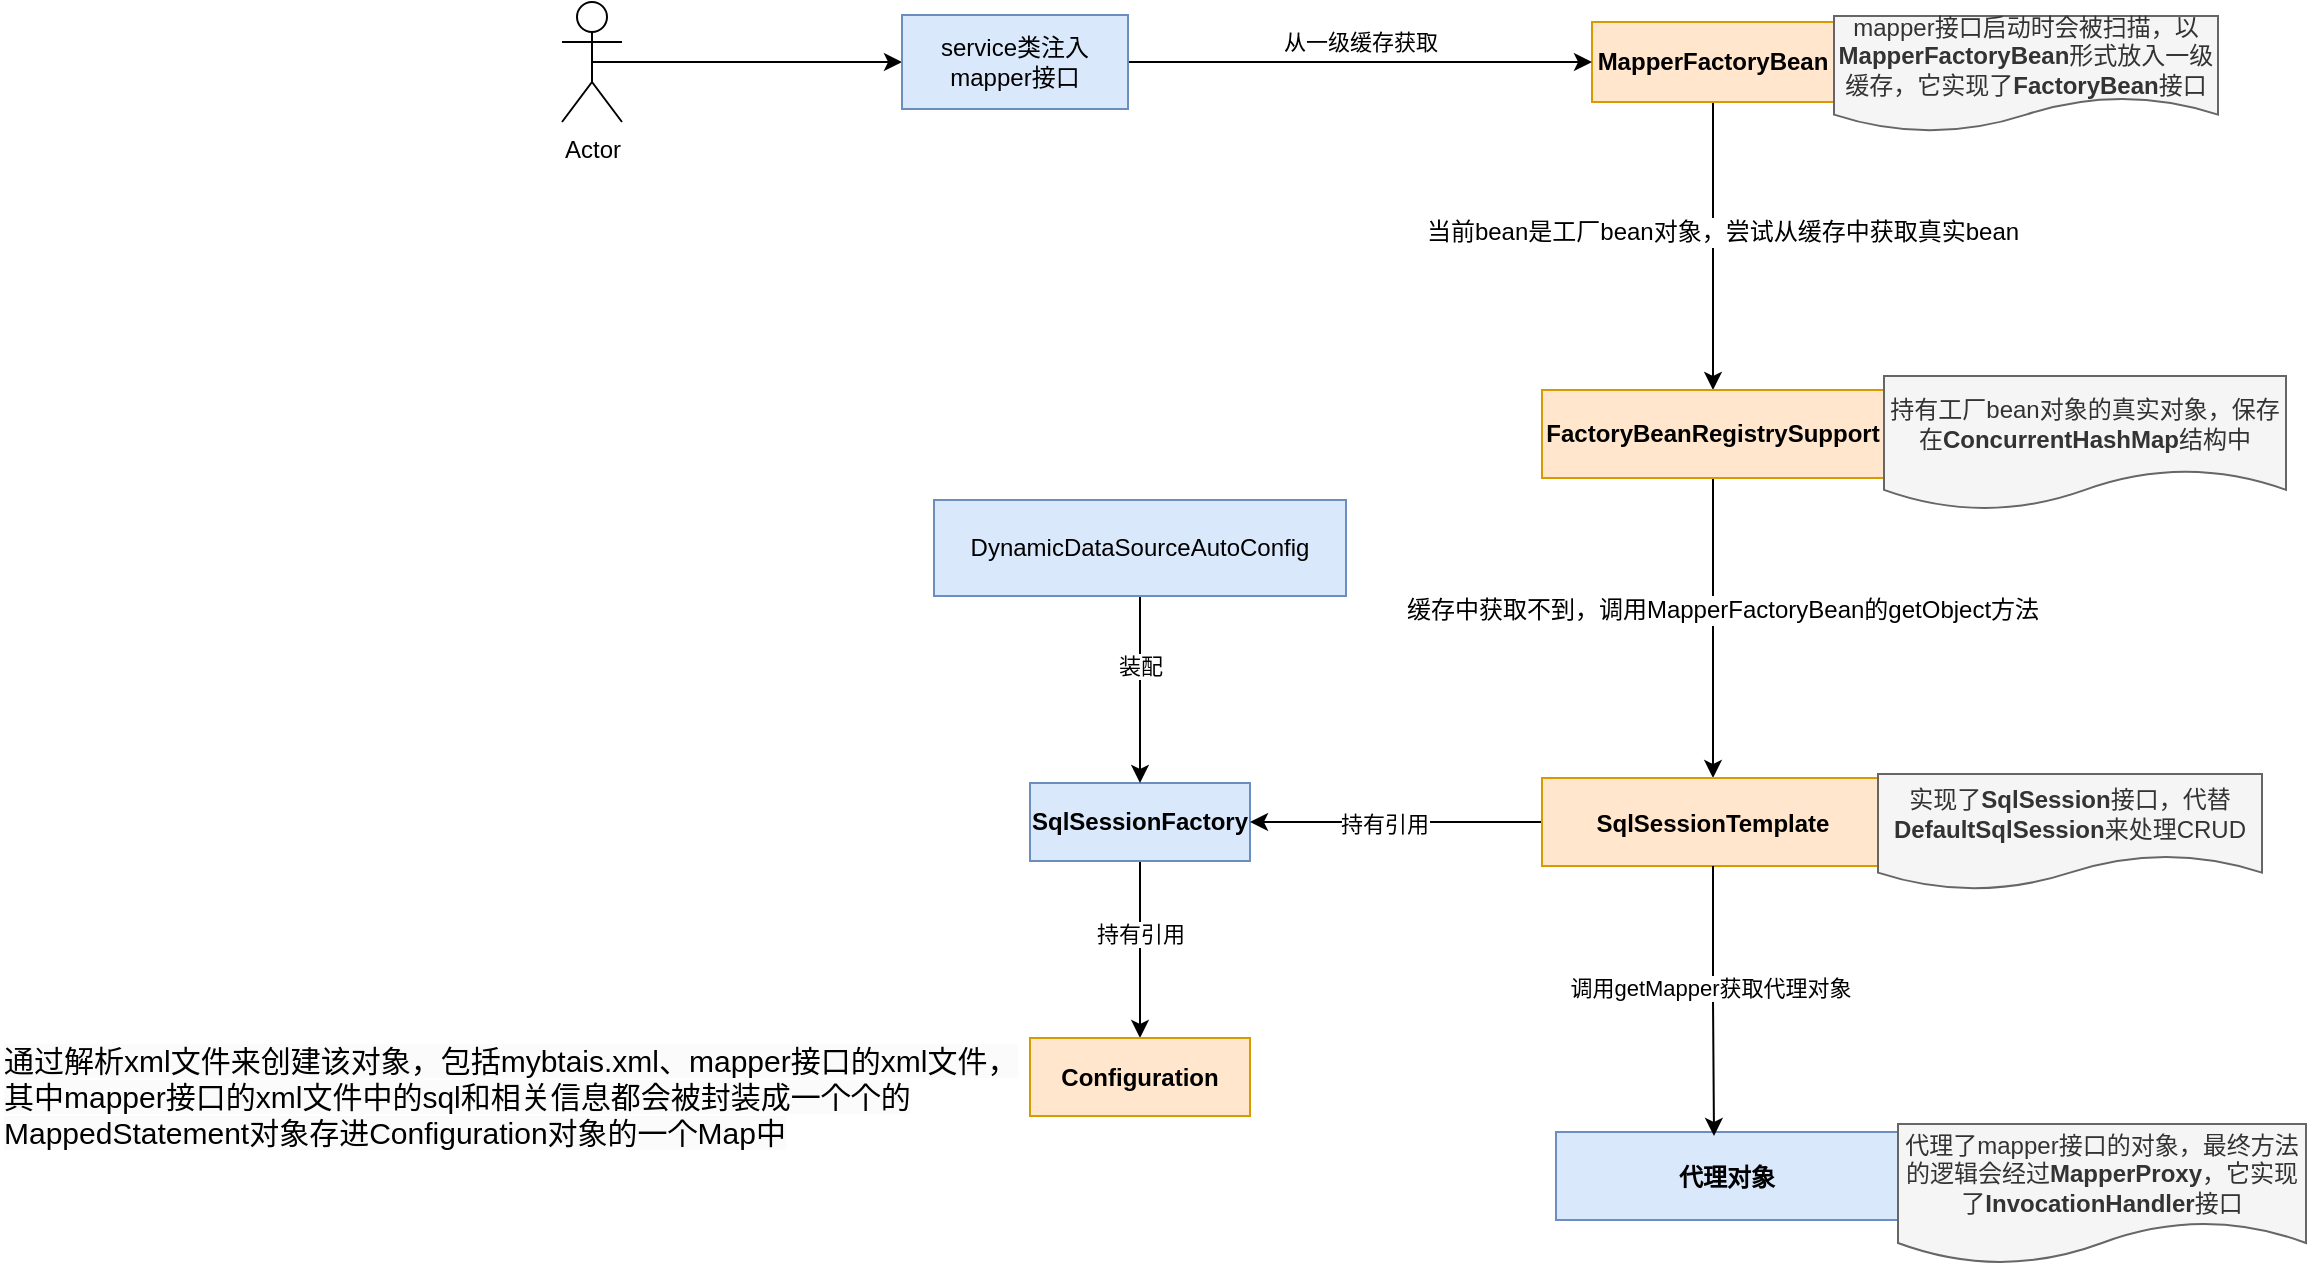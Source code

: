 <mxfile version="22.1.16" type="device" pages="2">
  <diagram name="mapper接口注入流程" id="N_XEHunmxFOdw_qLV6t6">
    <mxGraphModel dx="1834" dy="844" grid="0" gridSize="10" guides="1" tooltips="1" connect="1" arrows="1" fold="1" page="0" pageScale="1" pageWidth="827" pageHeight="1169" math="0" shadow="0">
      <root>
        <mxCell id="0" />
        <mxCell id="1" parent="0" />
        <mxCell id="YFqb7maSohgPG5odK4tr-4" style="edgeStyle=orthogonalEdgeStyle;rounded=0;orthogonalLoop=1;jettySize=auto;html=1;exitX=0.5;exitY=1;exitDx=0;exitDy=0;entryX=0.5;entryY=0;entryDx=0;entryDy=0;" edge="1" parent="1" source="YFqb7maSohgPG5odK4tr-1" target="YFqb7maSohgPG5odK4tr-3">
          <mxGeometry relative="1" as="geometry" />
        </mxCell>
        <mxCell id="YFqb7maSohgPG5odK4tr-5" value="持有引用" style="edgeLabel;html=1;align=center;verticalAlign=middle;resizable=0;points=[];" vertex="1" connectable="0" parent="YFqb7maSohgPG5odK4tr-4">
          <mxGeometry x="-0.116" y="-5" relative="1" as="geometry">
            <mxPoint x="5" y="-3" as="offset" />
          </mxGeometry>
        </mxCell>
        <mxCell id="YFqb7maSohgPG5odK4tr-1" value="SqlSessionFactory" style="html=1;whiteSpace=wrap;fillColor=#dae8fc;strokeColor=#6c8ebf;fontStyle=1" vertex="1" parent="1">
          <mxGeometry x="235" y="670.5" width="110" height="39" as="geometry" />
        </mxCell>
        <mxCell id="YFqb7maSohgPG5odK4tr-51" style="edgeStyle=orthogonalEdgeStyle;rounded=0;orthogonalLoop=1;jettySize=auto;html=1;exitX=0.5;exitY=1;exitDx=0;exitDy=0;" edge="1" parent="1" source="YFqb7maSohgPG5odK4tr-2" target="YFqb7maSohgPG5odK4tr-1">
          <mxGeometry relative="1" as="geometry" />
        </mxCell>
        <mxCell id="YFqb7maSohgPG5odK4tr-52" value="装配" style="edgeLabel;html=1;align=center;verticalAlign=middle;resizable=0;points=[];" vertex="1" connectable="0" parent="YFqb7maSohgPG5odK4tr-51">
          <mxGeometry x="-0.251" relative="1" as="geometry">
            <mxPoint as="offset" />
          </mxGeometry>
        </mxCell>
        <mxCell id="YFqb7maSohgPG5odK4tr-2" value="DynamicDataSourceAutoConfig" style="html=1;whiteSpace=wrap;fillColor=#dae8fc;strokeColor=#6c8ebf;" vertex="1" parent="1">
          <mxGeometry x="187" y="529" width="206" height="48" as="geometry" />
        </mxCell>
        <mxCell id="YFqb7maSohgPG5odK4tr-3" value="&lt;b&gt;Configuration&lt;/b&gt;" style="html=1;whiteSpace=wrap;fillColor=#ffe6cc;strokeColor=#d79b00;" vertex="1" parent="1">
          <mxGeometry x="235" y="798" width="110" height="39" as="geometry" />
        </mxCell>
        <mxCell id="YFqb7maSohgPG5odK4tr-8" value="&lt;span style=&quot;color: rgb(0, 0, 0); font-family: Helvetica; font-size: 15px; font-style: normal; font-variant-ligatures: normal; font-variant-caps: normal; font-weight: 400; letter-spacing: normal; orphans: 2; text-align: left; text-indent: 0px; text-transform: none; widows: 2; word-spacing: 0px; -webkit-text-stroke-width: 0px; background-color: rgb(251, 251, 251); text-decoration-thickness: initial; text-decoration-style: initial; text-decoration-color: initial; float: none; display: inline !important;&quot;&gt;通过解析xml文件来创建该对象，包括mybtais.xml、mapper接口的xml文件，&lt;br&gt;其中mapper接口的xml文件中的sql和相关信息都会被封装成一个个的MappedStatement对象存进Configuration对象的一个Map中&lt;/span&gt;" style="text;whiteSpace=wrap;html=1;rounded=0;" vertex="1" parent="1">
          <mxGeometry x="-280" y="794" width="510" height="74" as="geometry" />
        </mxCell>
        <mxCell id="YFqb7maSohgPG5odK4tr-36" style="edgeStyle=orthogonalEdgeStyle;rounded=0;orthogonalLoop=1;jettySize=auto;html=1;exitX=0.5;exitY=1;exitDx=0;exitDy=0;" edge="1" parent="1" source="YFqb7maSohgPG5odK4tr-17" target="YFqb7maSohgPG5odK4tr-22">
          <mxGeometry relative="1" as="geometry" />
        </mxCell>
        <mxCell id="YFqb7maSohgPG5odK4tr-38" value="&lt;font style=&quot;font-size: 12px;&quot;&gt;当前bean是工厂bean对象，尝试从缓存中获取真实bean&lt;/font&gt;" style="edgeLabel;html=1;align=center;verticalAlign=middle;resizable=0;points=[];" vertex="1" connectable="0" parent="YFqb7maSohgPG5odK4tr-36">
          <mxGeometry x="-0.056" y="-1" relative="1" as="geometry">
            <mxPoint x="5" y="-3" as="offset" />
          </mxGeometry>
        </mxCell>
        <mxCell id="YFqb7maSohgPG5odK4tr-17" value="MapperFactoryBean" style="html=1;whiteSpace=wrap;fillColor=#ffe6cc;strokeColor=#d79b00;fontStyle=1" vertex="1" parent="1">
          <mxGeometry x="516" y="290" width="121" height="40" as="geometry" />
        </mxCell>
        <mxCell id="YFqb7maSohgPG5odK4tr-20" value="mapper接口启动时会被扫描，以&lt;b&gt;MapperFactoryBean&lt;/b&gt;形式放入一级缓存，它实现了&lt;b&gt;FactoryBean&lt;/b&gt;接口" style="shape=document;whiteSpace=wrap;html=1;boundedLbl=1;fillColor=#f5f5f5;fontColor=#333333;strokeColor=#666666;" vertex="1" parent="1">
          <mxGeometry x="637" y="287" width="192" height="58" as="geometry" />
        </mxCell>
        <mxCell id="YFqb7maSohgPG5odK4tr-40" style="edgeStyle=orthogonalEdgeStyle;rounded=0;orthogonalLoop=1;jettySize=auto;html=1;exitX=0.5;exitY=1;exitDx=0;exitDy=0;entryX=0.5;entryY=0;entryDx=0;entryDy=0;" edge="1" parent="1" source="YFqb7maSohgPG5odK4tr-22" target="YFqb7maSohgPG5odK4tr-39">
          <mxGeometry relative="1" as="geometry" />
        </mxCell>
        <mxCell id="YFqb7maSohgPG5odK4tr-41" value="&lt;font style=&quot;font-size: 12px;&quot;&gt;缓存中获取不到，调用MapperFactoryBean的getObject方法&lt;/font&gt;" style="edgeLabel;html=1;align=center;verticalAlign=middle;resizable=0;points=[];" vertex="1" connectable="0" parent="YFqb7maSohgPG5odK4tr-40">
          <mxGeometry x="-0.139" y="-1" relative="1" as="geometry">
            <mxPoint x="5" y="1" as="offset" />
          </mxGeometry>
        </mxCell>
        <mxCell id="YFqb7maSohgPG5odK4tr-22" value="FactoryBeanRegistrySupport" style="html=1;whiteSpace=wrap;fillColor=#ffe6cc;strokeColor=#d79b00;fontStyle=1" vertex="1" parent="1">
          <mxGeometry x="491" y="474" width="171" height="44" as="geometry" />
        </mxCell>
        <mxCell id="YFqb7maSohgPG5odK4tr-37" value="持有工厂bean对象的真实对象，保存在&lt;b&gt;ConcurrentHashMap&lt;/b&gt;结构中" style="shape=document;whiteSpace=wrap;html=1;boundedLbl=1;fillColor=#f5f5f5;fontColor=#333333;strokeColor=#666666;" vertex="1" parent="1">
          <mxGeometry x="662" y="467" width="201" height="67" as="geometry" />
        </mxCell>
        <mxCell id="YFqb7maSohgPG5odK4tr-44" style="edgeStyle=orthogonalEdgeStyle;rounded=0;orthogonalLoop=1;jettySize=auto;html=1;exitX=0;exitY=0.5;exitDx=0;exitDy=0;entryX=1;entryY=0.5;entryDx=0;entryDy=0;" edge="1" parent="1" source="YFqb7maSohgPG5odK4tr-39" target="YFqb7maSohgPG5odK4tr-1">
          <mxGeometry relative="1" as="geometry" />
        </mxCell>
        <mxCell id="YFqb7maSohgPG5odK4tr-45" value="持有引用" style="edgeLabel;html=1;align=center;verticalAlign=middle;resizable=0;points=[];" vertex="1" connectable="0" parent="YFqb7maSohgPG5odK4tr-44">
          <mxGeometry x="0.082" y="1" relative="1" as="geometry">
            <mxPoint as="offset" />
          </mxGeometry>
        </mxCell>
        <mxCell id="YFqb7maSohgPG5odK4tr-39" value="SqlSessionTemplate&lt;span style=&quot;color: rgb(171, 178, 191); font-family: &amp;quot;Source Code Pro&amp;quot;, &amp;quot;DejaVu Sans Mono&amp;quot;, &amp;quot;Ubuntu Mono&amp;quot;, &amp;quot;Anonymous Pro&amp;quot;, &amp;quot;Droid Sans Mono&amp;quot;, Menlo, Monaco, Consolas, Inconsolata, Courier, monospace, &amp;quot;PingFang SC&amp;quot;, &amp;quot;Microsoft YaHei&amp;quot;, sans-serif; font-size: 14px; font-variant-ligatures: no-common-ligatures; font-weight: 400; text-align: start; background-color: rgb(40, 44, 52);&quot;&gt; &lt;/span&gt;" style="html=1;whiteSpace=wrap;fillColor=#ffe6cc;strokeColor=#d79b00;fontStyle=1" vertex="1" parent="1">
          <mxGeometry x="491" y="668" width="171" height="44" as="geometry" />
        </mxCell>
        <mxCell id="YFqb7maSohgPG5odK4tr-43" value="实现了&lt;b&gt;SqlSession&lt;/b&gt;接口，代替&lt;b&gt;DefaultSqlSession&lt;/b&gt;来处理CRUD" style="shape=document;whiteSpace=wrap;html=1;boundedLbl=1;fillColor=#f5f5f5;fontColor=#333333;strokeColor=#666666;" vertex="1" parent="1">
          <mxGeometry x="659" y="666" width="192" height="58" as="geometry" />
        </mxCell>
        <mxCell id="YFqb7maSohgPG5odK4tr-47" value="代理对象&lt;span style=&quot;color: rgb(171, 178, 191); font-family: &amp;quot;Source Code Pro&amp;quot;, &amp;quot;DejaVu Sans Mono&amp;quot;, &amp;quot;Ubuntu Mono&amp;quot;, &amp;quot;Anonymous Pro&amp;quot;, &amp;quot;Droid Sans Mono&amp;quot;, Menlo, Monaco, Consolas, Inconsolata, Courier, monospace, &amp;quot;PingFang SC&amp;quot;, &amp;quot;Microsoft YaHei&amp;quot;, sans-serif; font-size: 14px; font-variant-ligatures: no-common-ligatures; font-weight: 400; text-align: start; background-color: rgb(40, 44, 52);&quot;&gt;&lt;/span&gt;" style="html=1;whiteSpace=wrap;fillColor=#dae8fc;strokeColor=#6c8ebf;fontStyle=1" vertex="1" parent="1">
          <mxGeometry x="498" y="845" width="171" height="44" as="geometry" />
        </mxCell>
        <mxCell id="YFqb7maSohgPG5odK4tr-48" style="edgeStyle=orthogonalEdgeStyle;rounded=0;orthogonalLoop=1;jettySize=auto;html=1;exitX=0.5;exitY=1;exitDx=0;exitDy=0;entryX=0.462;entryY=0.045;entryDx=0;entryDy=0;entryPerimeter=0;" edge="1" parent="1" source="YFqb7maSohgPG5odK4tr-39" target="YFqb7maSohgPG5odK4tr-47">
          <mxGeometry relative="1" as="geometry" />
        </mxCell>
        <mxCell id="YFqb7maSohgPG5odK4tr-49" value="调用getMapper获取代理对象" style="edgeLabel;html=1;align=center;verticalAlign=middle;resizable=0;points=[];" vertex="1" connectable="0" parent="YFqb7maSohgPG5odK4tr-48">
          <mxGeometry x="-0.103" y="-2" relative="1" as="geometry">
            <mxPoint as="offset" />
          </mxGeometry>
        </mxCell>
        <mxCell id="YFqb7maSohgPG5odK4tr-50" value="代理了mapper接口的对象，最终方法的逻辑会经过&lt;b&gt;MapperProxy&lt;/b&gt;，它实现了&lt;b&gt;InvocationHandler&lt;/b&gt;接口" style="shape=document;whiteSpace=wrap;html=1;boundedLbl=1;fillColor=#f5f5f5;fontColor=#333333;strokeColor=#666666;" vertex="1" parent="1">
          <mxGeometry x="669" y="841" width="204" height="70" as="geometry" />
        </mxCell>
        <mxCell id="YFqb7maSohgPG5odK4tr-65" style="edgeStyle=orthogonalEdgeStyle;rounded=0;orthogonalLoop=1;jettySize=auto;html=1;exitX=0.5;exitY=0.5;exitDx=0;exitDy=0;exitPerimeter=0;entryX=0;entryY=0.5;entryDx=0;entryDy=0;" edge="1" parent="1" source="YFqb7maSohgPG5odK4tr-53" target="YFqb7maSohgPG5odK4tr-58">
          <mxGeometry relative="1" as="geometry" />
        </mxCell>
        <mxCell id="YFqb7maSohgPG5odK4tr-53" value="Actor" style="shape=umlActor;verticalLabelPosition=bottom;verticalAlign=top;html=1;outlineConnect=0;" vertex="1" parent="1">
          <mxGeometry x="1" y="280" width="30" height="60" as="geometry" />
        </mxCell>
        <mxCell id="YFqb7maSohgPG5odK4tr-66" style="edgeStyle=orthogonalEdgeStyle;rounded=0;orthogonalLoop=1;jettySize=auto;html=1;exitX=1;exitY=0.5;exitDx=0;exitDy=0;" edge="1" parent="1" source="YFqb7maSohgPG5odK4tr-58" target="YFqb7maSohgPG5odK4tr-17">
          <mxGeometry relative="1" as="geometry" />
        </mxCell>
        <mxCell id="YFqb7maSohgPG5odK4tr-70" value="从一级缓存获取" style="edgeLabel;html=1;align=center;verticalAlign=middle;resizable=0;points=[];" vertex="1" connectable="0" parent="YFqb7maSohgPG5odK4tr-66">
          <mxGeometry x="-0.017" y="-1" relative="1" as="geometry">
            <mxPoint x="2" y="-11" as="offset" />
          </mxGeometry>
        </mxCell>
        <mxCell id="YFqb7maSohgPG5odK4tr-58" value="service类注入mapper接口" style="rounded=0;whiteSpace=wrap;html=1;fillColor=#dae8fc;strokeColor=#6c8ebf;" vertex="1" parent="1">
          <mxGeometry x="171" y="286.5" width="113" height="47" as="geometry" />
        </mxCell>
      </root>
    </mxGraphModel>
  </diagram>
  <diagram id="o6joyRKsDBO3y0VupFN2" name="动态数据源切换执行流程">
    <mxGraphModel dx="2234" dy="844" grid="0" gridSize="10" guides="1" tooltips="1" connect="1" arrows="1" fold="1" page="0" pageScale="1" pageWidth="827" pageHeight="1169" math="0" shadow="0">
      <root>
        <mxCell id="0" />
        <mxCell id="1" parent="0" />
        <mxCell id="tpEKr861TFxqWMD5nZ4B-1" style="edgeStyle=orthogonalEdgeStyle;rounded=0;orthogonalLoop=1;jettySize=auto;html=1;exitX=0.5;exitY=1;exitDx=0;exitDy=0;entryX=0.5;entryY=0;entryDx=0;entryDy=0;" edge="1" parent="1" source="tpEKr861TFxqWMD5nZ4B-3" target="tpEKr861TFxqWMD5nZ4B-7">
          <mxGeometry relative="1" as="geometry" />
        </mxCell>
        <mxCell id="tpEKr861TFxqWMD5nZ4B-2" value="持有引用" style="edgeLabel;html=1;align=center;verticalAlign=middle;resizable=0;points=[];" vertex="1" connectable="0" parent="tpEKr861TFxqWMD5nZ4B-1">
          <mxGeometry x="-0.116" y="-5" relative="1" as="geometry">
            <mxPoint x="5" y="-3" as="offset" />
          </mxGeometry>
        </mxCell>
        <mxCell id="tpEKr861TFxqWMD5nZ4B-3" value="SqlSessionFactory" style="html=1;whiteSpace=wrap;fillColor=#dae8fc;strokeColor=#6c8ebf;fontStyle=1" vertex="1" parent="1">
          <mxGeometry x="1387" y="334" width="110" height="39" as="geometry" />
        </mxCell>
        <mxCell id="tpEKr861TFxqWMD5nZ4B-4" style="edgeStyle=orthogonalEdgeStyle;rounded=0;orthogonalLoop=1;jettySize=auto;html=1;exitX=0.5;exitY=1;exitDx=0;exitDy=0;" edge="1" parent="1" source="tpEKr861TFxqWMD5nZ4B-6" target="tpEKr861TFxqWMD5nZ4B-3">
          <mxGeometry relative="1" as="geometry" />
        </mxCell>
        <mxCell id="G2Klg-NVRHvDp2kdG9Jy-56" value="装配" style="edgeLabel;html=1;align=center;verticalAlign=middle;resizable=0;points=[];" vertex="1" connectable="0" parent="tpEKr861TFxqWMD5nZ4B-4">
          <mxGeometry x="-0.354" relative="1" as="geometry">
            <mxPoint as="offset" />
          </mxGeometry>
        </mxCell>
        <mxCell id="G2Klg-NVRHvDp2kdG9Jy-57" style="edgeStyle=orthogonalEdgeStyle;rounded=0;orthogonalLoop=1;jettySize=auto;html=1;exitX=1;exitY=0.5;exitDx=0;exitDy=0;" edge="1" parent="1" source="tpEKr861TFxqWMD5nZ4B-6">
          <mxGeometry relative="1" as="geometry">
            <mxPoint x="1446" y="555" as="targetPoint" />
            <Array as="points">
              <mxPoint x="1565" y="214" />
              <mxPoint x="1565" y="526" />
              <mxPoint x="1447" y="526" />
            </Array>
          </mxGeometry>
        </mxCell>
        <mxCell id="G2Klg-NVRHvDp2kdG9Jy-58" value="装配" style="edgeLabel;html=1;align=center;verticalAlign=middle;resizable=0;points=[];" vertex="1" connectable="0" parent="G2Klg-NVRHvDp2kdG9Jy-57">
          <mxGeometry x="-0.131" y="-4" relative="1" as="geometry">
            <mxPoint x="6" y="-1" as="offset" />
          </mxGeometry>
        </mxCell>
        <mxCell id="G2Klg-NVRHvDp2kdG9Jy-85" style="edgeStyle=orthogonalEdgeStyle;rounded=0;orthogonalLoop=1;jettySize=auto;html=1;exitX=0.5;exitY=0;exitDx=0;exitDy=0;entryX=0.5;entryY=0;entryDx=0;entryDy=0;" edge="1" parent="1" source="tpEKr861TFxqWMD5nZ4B-6" target="G2Klg-NVRHvDp2kdG9Jy-84">
          <mxGeometry relative="1" as="geometry" />
        </mxCell>
        <mxCell id="G2Klg-NVRHvDp2kdG9Jy-86" value="装配" style="edgeLabel;html=1;align=center;verticalAlign=middle;resizable=0;points=[];" vertex="1" connectable="0" parent="G2Klg-NVRHvDp2kdG9Jy-85">
          <mxGeometry x="-0.051" y="1" relative="1" as="geometry">
            <mxPoint y="-8" as="offset" />
          </mxGeometry>
        </mxCell>
        <mxCell id="tpEKr861TFxqWMD5nZ4B-6" value="DynamicDataSourceAutoConfig" style="html=1;whiteSpace=wrap;fillColor=#dae8fc;strokeColor=#6c8ebf;" vertex="1" parent="1">
          <mxGeometry x="1339" y="190" width="206" height="48" as="geometry" />
        </mxCell>
        <mxCell id="tpEKr861TFxqWMD5nZ4B-7" value="&lt;b&gt;Configuration&lt;/b&gt;" style="html=1;whiteSpace=wrap;fillColor=#ffe6cc;strokeColor=#d79b00;" vertex="1" parent="1">
          <mxGeometry x="1389" y="452" width="110" height="39" as="geometry" />
        </mxCell>
        <mxCell id="G2Klg-NVRHvDp2kdG9Jy-46" style="edgeStyle=orthogonalEdgeStyle;rounded=0;orthogonalLoop=1;jettySize=auto;html=1;exitX=0.5;exitY=1;exitDx=0;exitDy=0;" edge="1" parent="1" source="tpEKr861TFxqWMD5nZ4B-18" target="G2Klg-NVRHvDp2kdG9Jy-42">
          <mxGeometry relative="1" as="geometry" />
        </mxCell>
        <mxCell id="G2Klg-NVRHvDp2kdG9Jy-87" style="edgeStyle=orthogonalEdgeStyle;rounded=0;orthogonalLoop=1;jettySize=auto;html=1;exitX=1;exitY=0.5;exitDx=0;exitDy=0;entryX=0;entryY=0.5;entryDx=0;entryDy=0;" edge="1" parent="1" source="tpEKr861TFxqWMD5nZ4B-18" target="tpEKr861TFxqWMD5nZ4B-3">
          <mxGeometry relative="1" as="geometry" />
        </mxCell>
        <mxCell id="G2Klg-NVRHvDp2kdG9Jy-88" value="持有引用" style="edgeLabel;html=1;align=center;verticalAlign=middle;resizable=0;points=[];" vertex="1" connectable="0" parent="G2Klg-NVRHvDp2kdG9Jy-87">
          <mxGeometry x="-0.078" relative="1" as="geometry">
            <mxPoint as="offset" />
          </mxGeometry>
        </mxCell>
        <mxCell id="tpEKr861TFxqWMD5nZ4B-18" value="SqlSessionTemplate&lt;span style=&quot;color: rgb(171, 178, 191); font-family: &amp;quot;Source Code Pro&amp;quot;, &amp;quot;DejaVu Sans Mono&amp;quot;, &amp;quot;Ubuntu Mono&amp;quot;, &amp;quot;Anonymous Pro&amp;quot;, &amp;quot;Droid Sans Mono&amp;quot;, Menlo, Monaco, Consolas, Inconsolata, Courier, monospace, &amp;quot;PingFang SC&amp;quot;, &amp;quot;Microsoft YaHei&amp;quot;, sans-serif; font-size: 14px; font-variant-ligatures: no-common-ligatures; font-weight: 400; text-align: start; background-color: rgb(40, 44, 52);&quot;&gt; &lt;/span&gt;" style="html=1;whiteSpace=wrap;fillColor=#ffe6cc;strokeColor=#d79b00;fontStyle=1" vertex="1" parent="1">
          <mxGeometry x="995" y="192.5" width="171" height="44" as="geometry" />
        </mxCell>
        <mxCell id="G2Klg-NVRHvDp2kdG9Jy-15" style="edgeStyle=orthogonalEdgeStyle;rounded=0;orthogonalLoop=1;jettySize=auto;html=1;exitX=1;exitY=0.5;exitDx=0;exitDy=0;entryX=0;entryY=0.5;entryDx=0;entryDy=0;" edge="1" parent="1" source="tpEKr861TFxqWMD5nZ4B-20" target="G2Klg-NVRHvDp2kdG9Jy-2">
          <mxGeometry relative="1" as="geometry" />
        </mxCell>
        <mxCell id="tpEKr861TFxqWMD5nZ4B-20" value="代理对象&lt;span style=&quot;color: rgb(171, 178, 191); font-family: &amp;quot;Source Code Pro&amp;quot;, &amp;quot;DejaVu Sans Mono&amp;quot;, &amp;quot;Ubuntu Mono&amp;quot;, &amp;quot;Anonymous Pro&amp;quot;, &amp;quot;Droid Sans Mono&amp;quot;, Menlo, Monaco, Consolas, Inconsolata, Courier, monospace, &amp;quot;PingFang SC&amp;quot;, &amp;quot;Microsoft YaHei&amp;quot;, sans-serif; font-size: 14px; font-variant-ligatures: no-common-ligatures; font-weight: 400; text-align: start; background-color: rgb(40, 44, 52);&quot;&gt;&lt;/span&gt;" style="html=1;whiteSpace=wrap;fillColor=#ffe6cc;strokeColor=#d79b00;fontStyle=1" vertex="1" parent="1">
          <mxGeometry x="405" y="192.5" width="171" height="44" as="geometry" />
        </mxCell>
        <mxCell id="tpEKr861TFxqWMD5nZ4B-24" style="edgeStyle=orthogonalEdgeStyle;rounded=0;orthogonalLoop=1;jettySize=auto;html=1;exitX=0.5;exitY=0.5;exitDx=0;exitDy=0;exitPerimeter=0;entryX=0;entryY=0.5;entryDx=0;entryDy=0;" edge="1" parent="1" target="tpEKr861TFxqWMD5nZ4B-28">
          <mxGeometry relative="1" as="geometry">
            <mxPoint x="-368" y="214.5" as="sourcePoint" />
          </mxGeometry>
        </mxCell>
        <mxCell id="tpEKr861TFxqWMD5nZ4B-25" value="Actor" style="shape=umlActor;verticalLabelPosition=bottom;verticalAlign=top;html=1;outlineConnect=0;" vertex="1" parent="1">
          <mxGeometry x="-405" y="182" width="30" height="60" as="geometry" />
        </mxCell>
        <mxCell id="G2Klg-NVRHvDp2kdG9Jy-94" style="edgeStyle=orthogonalEdgeStyle;rounded=0;orthogonalLoop=1;jettySize=auto;html=1;" edge="1" parent="1" source="tpEKr861TFxqWMD5nZ4B-28" target="G2Klg-NVRHvDp2kdG9Jy-89">
          <mxGeometry relative="1" as="geometry" />
        </mxCell>
        <mxCell id="G2Klg-NVRHvDp2kdG9Jy-97" style="edgeStyle=orthogonalEdgeStyle;rounded=0;orthogonalLoop=1;jettySize=auto;html=1;" edge="1" parent="1" source="tpEKr861TFxqWMD5nZ4B-28" target="G2Klg-NVRHvDp2kdG9Jy-92">
          <mxGeometry relative="1" as="geometry" />
        </mxCell>
        <mxCell id="tpEKr861TFxqWMD5nZ4B-28" value="执行标注数据源类型注解的方法" style="rounded=0;whiteSpace=wrap;html=1;fillColor=#dae8fc;strokeColor=#6c8ebf;" vertex="1" parent="1">
          <mxGeometry x="-213" y="191" width="207" height="47" as="geometry" />
        </mxCell>
        <mxCell id="G2Klg-NVRHvDp2kdG9Jy-16" style="edgeStyle=orthogonalEdgeStyle;rounded=0;orthogonalLoop=1;jettySize=auto;html=1;exitX=1;exitY=0.5;exitDx=0;exitDy=0;entryX=0;entryY=0.5;entryDx=0;entryDy=0;" edge="1" parent="1" source="G2Klg-NVRHvDp2kdG9Jy-2" target="tpEKr861TFxqWMD5nZ4B-18">
          <mxGeometry relative="1" as="geometry" />
        </mxCell>
        <mxCell id="G2Klg-NVRHvDp2kdG9Jy-2" value="MapperProxy&lt;span style=&quot;color: rgb(171, 178, 191); font-family: &amp;quot;Source Code Pro&amp;quot;, &amp;quot;DejaVu Sans Mono&amp;quot;, &amp;quot;Ubuntu Mono&amp;quot;, &amp;quot;Anonymous Pro&amp;quot;, &amp;quot;Droid Sans Mono&amp;quot;, Menlo, Monaco, Consolas, Inconsolata, Courier, monospace, &amp;quot;PingFang SC&amp;quot;, &amp;quot;Microsoft YaHei&amp;quot;, sans-serif; font-size: 14px; font-variant-ligatures: no-common-ligatures; font-weight: 400; text-align: start; background-color: rgb(40, 44, 52);&quot;&gt;&lt;/span&gt;" style="html=1;whiteSpace=wrap;fillColor=#ffe6cc;strokeColor=#d79b00;fontStyle=1" vertex="1" parent="1">
          <mxGeometry x="712" y="192.5" width="171" height="44" as="geometry" />
        </mxCell>
        <mxCell id="G2Klg-NVRHvDp2kdG9Jy-21" style="edgeStyle=orthogonalEdgeStyle;rounded=0;orthogonalLoop=1;jettySize=auto;html=1;exitX=0.5;exitY=1;exitDx=0;exitDy=0;entryX=0.5;entryY=0;entryDx=0;entryDy=0;" edge="1" parent="1" source="G2Klg-NVRHvDp2kdG9Jy-6" target="G2Klg-NVRHvDp2kdG9Jy-7">
          <mxGeometry relative="1" as="geometry" />
        </mxCell>
        <mxCell id="G2Klg-NVRHvDp2kdG9Jy-6" value="SqlSessionInterceptor&lt;span style=&quot;color: rgb(171, 178, 191); font-family: &amp;quot;Source Code Pro&amp;quot;, &amp;quot;DejaVu Sans Mono&amp;quot;, &amp;quot;Ubuntu Mono&amp;quot;, &amp;quot;Anonymous Pro&amp;quot;, &amp;quot;Droid Sans Mono&amp;quot;, Menlo, Monaco, Consolas, Inconsolata, Courier, monospace, &amp;quot;PingFang SC&amp;quot;, &amp;quot;Microsoft YaHei&amp;quot;, sans-serif; font-size: 14px; font-variant-ligatures: no-common-ligatures; font-weight: 400; text-align: start; background-color: rgb(40, 44, 52);&quot;&gt; &lt;/span&gt;" style="html=1;whiteSpace=wrap;fillColor=#ffe6cc;strokeColor=#d79b00;fontStyle=1" vertex="1" parent="1">
          <mxGeometry x="995" y="441" width="171" height="44" as="geometry" />
        </mxCell>
        <mxCell id="G2Klg-NVRHvDp2kdG9Jy-22" style="edgeStyle=orthogonalEdgeStyle;rounded=0;orthogonalLoop=1;jettySize=auto;html=1;exitX=0.5;exitY=1;exitDx=0;exitDy=0;" edge="1" parent="1" source="G2Klg-NVRHvDp2kdG9Jy-7" target="G2Klg-NVRHvDp2kdG9Jy-9">
          <mxGeometry relative="1" as="geometry" />
        </mxCell>
        <mxCell id="G2Klg-NVRHvDp2kdG9Jy-7" value="DefaultSqlSession&lt;span style=&quot;color: rgb(171, 178, 191); font-family: &amp;quot;Source Code Pro&amp;quot;, &amp;quot;DejaVu Sans Mono&amp;quot;, &amp;quot;Ubuntu Mono&amp;quot;, &amp;quot;Anonymous Pro&amp;quot;, &amp;quot;Droid Sans Mono&amp;quot;, Menlo, Monaco, Consolas, Inconsolata, Courier, monospace, &amp;quot;PingFang SC&amp;quot;, &amp;quot;Microsoft YaHei&amp;quot;, sans-serif; font-size: 14px; font-variant-ligatures: no-common-ligatures; font-weight: 400; text-align: start; background-color: rgb(40, 44, 52);&quot;&gt; &lt;/span&gt;" style="html=1;whiteSpace=wrap;fillColor=#ffe6cc;strokeColor=#d79b00;fontStyle=1" vertex="1" parent="1">
          <mxGeometry x="995" y="560" width="171" height="44" as="geometry" />
        </mxCell>
        <mxCell id="G2Klg-NVRHvDp2kdG9Jy-50" style="edgeStyle=orthogonalEdgeStyle;rounded=0;orthogonalLoop=1;jettySize=auto;html=1;exitX=1;exitY=0.5;exitDx=0;exitDy=0;entryX=0;entryY=0.5;entryDx=0;entryDy=0;" edge="1" parent="1" source="G2Klg-NVRHvDp2kdG9Jy-9" target="G2Klg-NVRHvDp2kdG9Jy-47">
          <mxGeometry relative="1" as="geometry" />
        </mxCell>
        <mxCell id="G2Klg-NVRHvDp2kdG9Jy-51" value="获取数据源流程" style="edgeLabel;html=1;align=center;verticalAlign=middle;resizable=0;points=[];" vertex="1" connectable="0" parent="G2Klg-NVRHvDp2kdG9Jy-50">
          <mxGeometry x="-0.162" y="2" relative="1" as="geometry">
            <mxPoint x="3" y="-6" as="offset" />
          </mxGeometry>
        </mxCell>
        <mxCell id="G2Klg-NVRHvDp2kdG9Jy-52" style="edgeStyle=orthogonalEdgeStyle;rounded=0;orthogonalLoop=1;jettySize=auto;html=1;exitX=0.5;exitY=1;exitDx=0;exitDy=0;entryX=0.5;entryY=0;entryDx=0;entryDy=0;" edge="1" parent="1" source="G2Klg-NVRHvDp2kdG9Jy-9" target="G2Klg-NVRHvDp2kdG9Jy-10">
          <mxGeometry relative="1" as="geometry" />
        </mxCell>
        <mxCell id="G2Klg-NVRHvDp2kdG9Jy-9" value="Executor" style="html=1;whiteSpace=wrap;fillColor=#ffe6cc;strokeColor=#d79b00;fontStyle=1" vertex="1" parent="1">
          <mxGeometry x="995" y="671" width="171" height="37" as="geometry" />
        </mxCell>
        <mxCell id="G2Klg-NVRHvDp2kdG9Jy-24" style="edgeStyle=orthogonalEdgeStyle;rounded=0;orthogonalLoop=1;jettySize=auto;html=1;exitX=0.25;exitY=1;exitDx=0;exitDy=0;entryX=0.5;entryY=0;entryDx=0;entryDy=0;" edge="1" parent="1" source="G2Klg-NVRHvDp2kdG9Jy-10" target="G2Klg-NVRHvDp2kdG9Jy-11">
          <mxGeometry relative="1" as="geometry" />
        </mxCell>
        <mxCell id="G2Klg-NVRHvDp2kdG9Jy-28" style="edgeStyle=orthogonalEdgeStyle;rounded=0;orthogonalLoop=1;jettySize=auto;html=1;exitX=0.75;exitY=1;exitDx=0;exitDy=0;" edge="1" parent="1" source="G2Klg-NVRHvDp2kdG9Jy-10" target="G2Klg-NVRHvDp2kdG9Jy-14">
          <mxGeometry relative="1" as="geometry">
            <Array as="points">
              <mxPoint x="1123" y="888" />
              <mxPoint x="1259" y="888" />
            </Array>
          </mxGeometry>
        </mxCell>
        <mxCell id="G2Klg-NVRHvDp2kdG9Jy-10" value="PreparedStatementHandler&amp;nbsp;" style="html=1;whiteSpace=wrap;fillColor=#ffe6cc;strokeColor=#d79b00;fontStyle=1" vertex="1" parent="1">
          <mxGeometry x="995" y="781" width="171" height="44" as="geometry" />
        </mxCell>
        <mxCell id="G2Klg-NVRHvDp2kdG9Jy-25" style="edgeStyle=orthogonalEdgeStyle;rounded=0;orthogonalLoop=1;jettySize=auto;html=1;exitX=0.5;exitY=1;exitDx=0;exitDy=0;entryX=0;entryY=0.5;entryDx=0;entryDy=0;" edge="1" parent="1" source="G2Klg-NVRHvDp2kdG9Jy-11" target="G2Klg-NVRHvDp2kdG9Jy-13">
          <mxGeometry relative="1" as="geometry" />
        </mxCell>
        <mxCell id="G2Klg-NVRHvDp2kdG9Jy-11" value="ParameterHandler" style="html=1;whiteSpace=wrap;fillColor=#ffe6cc;strokeColor=#d79b00;fontStyle=1" vertex="1" parent="1">
          <mxGeometry x="819" y="951.5" width="171" height="44" as="geometry" />
        </mxCell>
        <mxCell id="G2Klg-NVRHvDp2kdG9Jy-31" style="edgeStyle=orthogonalEdgeStyle;rounded=0;orthogonalLoop=1;jettySize=auto;html=1;exitX=0.5;exitY=1;exitDx=0;exitDy=0;entryX=0.5;entryY=0;entryDx=0;entryDy=0;" edge="1" parent="1" source="G2Klg-NVRHvDp2kdG9Jy-13" target="G2Klg-NVRHvDp2kdG9Jy-30">
          <mxGeometry relative="1" as="geometry" />
        </mxCell>
        <mxCell id="G2Klg-NVRHvDp2kdG9Jy-13" value="TypeHandler" style="html=1;whiteSpace=wrap;fillColor=#ffe6cc;strokeColor=#d79b00;fontStyle=1" vertex="1" parent="1">
          <mxGeometry x="990" y="1080.5" width="171" height="44" as="geometry" />
        </mxCell>
        <mxCell id="G2Klg-NVRHvDp2kdG9Jy-29" style="edgeStyle=orthogonalEdgeStyle;rounded=0;orthogonalLoop=1;jettySize=auto;html=1;exitX=0.5;exitY=1;exitDx=0;exitDy=0;entryX=1;entryY=0.5;entryDx=0;entryDy=0;" edge="1" parent="1" source="G2Klg-NVRHvDp2kdG9Jy-14" target="G2Klg-NVRHvDp2kdG9Jy-13">
          <mxGeometry relative="1" as="geometry">
            <Array as="points">
              <mxPoint x="1260" y="992.5" />
              <mxPoint x="1260" y="1102.5" />
            </Array>
          </mxGeometry>
        </mxCell>
        <mxCell id="G2Klg-NVRHvDp2kdG9Jy-14" value="ResultSetHandler" style="html=1;whiteSpace=wrap;fillColor=#ffe6cc;strokeColor=#d79b00;fontStyle=1" vertex="1" parent="1">
          <mxGeometry x="1168" y="948.5" width="171" height="44" as="geometry" />
        </mxCell>
        <mxCell id="G2Klg-NVRHvDp2kdG9Jy-30" value="PreparedStatement" style="html=1;whiteSpace=wrap;fillColor=#ffe6cc;strokeColor=#d79b00;fontStyle=1" vertex="1" parent="1">
          <mxGeometry x="990" y="1206.5" width="171" height="44" as="geometry" />
        </mxCell>
        <mxCell id="G2Klg-NVRHvDp2kdG9Jy-32" value="原生jdbc处理" style="shape=document;whiteSpace=wrap;html=1;boundedLbl=1;fillColor=#f5f5f5;fontColor=#333333;strokeColor=#666666;" vertex="1" parent="1">
          <mxGeometry x="1161" y="1203.5" width="117" height="57" as="geometry" />
        </mxCell>
        <mxCell id="G2Klg-NVRHvDp2kdG9Jy-33" value="数据库连接对象" style="shape=document;whiteSpace=wrap;html=1;boundedLbl=1;fillColor=#f5f5f5;fontColor=#333333;strokeColor=#666666;" vertex="1" parent="1">
          <mxGeometry x="2376" y="926" width="117" height="49" as="geometry" />
        </mxCell>
        <mxCell id="G2Klg-NVRHvDp2kdG9Jy-34" value="设置预编译参数时（sql语句的占位符替换）" style="shape=document;whiteSpace=wrap;html=1;boundedLbl=1;fillColor=#f5f5f5;fontColor=#333333;strokeColor=#666666;" vertex="1" parent="1">
          <mxGeometry x="700" y="951.5" width="121" height="62" as="geometry" />
        </mxCell>
        <mxCell id="G2Klg-NVRHvDp2kdG9Jy-35" value="数据库类型和Java类型之间的转换处理" style="shape=note2;boundedLbl=1;whiteSpace=wrap;html=1;size=10;verticalAlign=top;align=center;fillColor=#f5f5f5;fontColor=#333333;strokeColor=#666666;" vertex="1" parent="1">
          <mxGeometry x="1002" y="1031.5" width="152" height="49" as="geometry" />
        </mxCell>
        <mxCell id="G2Klg-NVRHvDp2kdG9Jy-38" value="相当于JDBC的预编译语句对象，它会处理sgl语句预编译，设置参数等相关工作" style="shape=document;whiteSpace=wrap;html=1;boundedLbl=1;fillColor=#f5f5f5;fontColor=#333333;strokeColor=#666666;" vertex="1" parent="1">
          <mxGeometry x="1164" y="770" width="147" height="73" as="geometry" />
        </mxCell>
        <mxCell id="G2Klg-NVRHvDp2kdG9Jy-40" value="实现了InvocationHandler接口" style="shape=document;whiteSpace=wrap;html=1;boundedLbl=1;fillColor=#f5f5f5;fontColor=#333333;strokeColor=#666666;" vertex="1" parent="1">
          <mxGeometry x="1164" y="441" width="160" height="53" as="geometry" />
        </mxCell>
        <mxCell id="G2Klg-NVRHvDp2kdG9Jy-41" value="代理了mapper接口的对象，最终方法的逻辑会经过&lt;b style=&quot;border-color: var(--border-color);&quot;&gt;MapperProxy&lt;/b&gt;，它实现了&lt;b style=&quot;border-color: var(--border-color);&quot;&gt;InvocationHandler&lt;/b&gt;接口" style="shape=note2;boundedLbl=1;whiteSpace=wrap;html=1;size=10;verticalAlign=top;align=center;fillColor=#f5f5f5;fontColor=#333333;strokeColor=#666666;" vertex="1" parent="1">
          <mxGeometry x="413" y="113" width="160" height="78" as="geometry" />
        </mxCell>
        <mxCell id="G2Klg-NVRHvDp2kdG9Jy-45" style="edgeStyle=orthogonalEdgeStyle;rounded=0;orthogonalLoop=1;jettySize=auto;html=1;exitX=0.5;exitY=1;exitDx=0;exitDy=0;" edge="1" parent="1" source="G2Klg-NVRHvDp2kdG9Jy-42" target="G2Klg-NVRHvDp2kdG9Jy-6">
          <mxGeometry relative="1" as="geometry" />
        </mxCell>
        <mxCell id="G2Klg-NVRHvDp2kdG9Jy-42" value="代理对象&lt;span style=&quot;color: rgb(171, 178, 191); font-family: &amp;quot;Source Code Pro&amp;quot;, &amp;quot;DejaVu Sans Mono&amp;quot;, &amp;quot;Ubuntu Mono&amp;quot;, &amp;quot;Anonymous Pro&amp;quot;, &amp;quot;Droid Sans Mono&amp;quot;, Menlo, Monaco, Consolas, Inconsolata, Courier, monospace, &amp;quot;PingFang SC&amp;quot;, &amp;quot;Microsoft YaHei&amp;quot;, sans-serif; font-size: 14px; font-variant-ligatures: no-common-ligatures; font-weight: 400; text-align: start; background-color: rgb(40, 44, 52);&quot;&gt;&lt;/span&gt;" style="html=1;whiteSpace=wrap;fillColor=#ffe6cc;strokeColor=#d79b00;fontStyle=1" vertex="1" parent="1">
          <mxGeometry x="995" y="312" width="171" height="44" as="geometry" />
        </mxCell>
        <mxCell id="G2Klg-NVRHvDp2kdG9Jy-44" value="代理了SqlSession接口的对象，最终方法的逻辑会经过&lt;b&gt;SqlSessionInterceptor&lt;/b&gt;" style="shape=note2;boundedLbl=1;whiteSpace=wrap;html=1;size=10;verticalAlign=top;align=center;fillColor=#f5f5f5;fontColor=#333333;strokeColor=#666666;" vertex="1" parent="1">
          <mxGeometry x="837" y="296" width="160" height="66" as="geometry" />
        </mxCell>
        <mxCell id="G2Klg-NVRHvDp2kdG9Jy-54" style="edgeStyle=orthogonalEdgeStyle;rounded=0;orthogonalLoop=1;jettySize=auto;html=1;exitX=0.5;exitY=0;exitDx=0;exitDy=0;entryX=0.5;entryY=1;entryDx=0;entryDy=0;" edge="1" parent="1" source="G2Klg-NVRHvDp2kdG9Jy-47" target="G2Klg-NVRHvDp2kdG9Jy-53">
          <mxGeometry relative="1" as="geometry" />
        </mxCell>
        <mxCell id="G2Klg-NVRHvDp2kdG9Jy-55" value="持有引用" style="edgeLabel;html=1;align=center;verticalAlign=middle;resizable=0;points=[];" vertex="1" connectable="0" parent="G2Klg-NVRHvDp2kdG9Jy-54">
          <mxGeometry x="0.062" y="-4" relative="1" as="geometry">
            <mxPoint x="-6" y="1" as="offset" />
          </mxGeometry>
        </mxCell>
        <mxCell id="G2Klg-NVRHvDp2kdG9Jy-62" style="edgeStyle=orthogonalEdgeStyle;rounded=0;orthogonalLoop=1;jettySize=auto;html=1;exitX=1;exitY=0.5;exitDx=0;exitDy=0;entryX=0;entryY=0.5;entryDx=0;entryDy=0;" edge="1" parent="1" source="G2Klg-NVRHvDp2kdG9Jy-47" target="G2Klg-NVRHvDp2kdG9Jy-61">
          <mxGeometry relative="1" as="geometry" />
        </mxCell>
        <mxCell id="G2Klg-NVRHvDp2kdG9Jy-47" value="SpringManagedTransaction" style="html=1;whiteSpace=wrap;fillColor=#ffe6cc;strokeColor=#d79b00;fontStyle=1" vertex="1" parent="1">
          <mxGeometry x="1363" y="671" width="171" height="37" as="geometry" />
        </mxCell>
        <mxCell id="G2Klg-NVRHvDp2kdG9Jy-53" value="&lt;b&gt;DynamicDataSource&lt;/b&gt;" style="html=1;whiteSpace=wrap;fillColor=#dae8fc;strokeColor=#6c8ebf;" vertex="1" parent="1">
          <mxGeometry x="1389" y="557" width="118" height="42" as="geometry" />
        </mxCell>
        <mxCell id="G2Klg-NVRHvDp2kdG9Jy-60" value="自定义动态数据源实现，重写父类&lt;b style=&quot;border-color: var(--border-color);&quot;&gt;AbstractRoutingDataSource&lt;/b&gt;&lt;span style=&quot;border-color: var(--border-color);&quot;&gt;查找数据源的方法&lt;/span&gt;" style="shape=note2;boundedLbl=1;whiteSpace=wrap;html=1;size=10;verticalAlign=top;align=center;fillColor=#f5f5f5;fontColor=#333333;strokeColor=#666666;" vertex="1" parent="1">
          <mxGeometry x="1507" y="541" width="176" height="72" as="geometry" />
        </mxCell>
        <mxCell id="G2Klg-NVRHvDp2kdG9Jy-64" style="edgeStyle=orthogonalEdgeStyle;rounded=0;orthogonalLoop=1;jettySize=auto;html=1;exitX=0.5;exitY=1;exitDx=0;exitDy=0;" edge="1" parent="1" source="G2Klg-NVRHvDp2kdG9Jy-61" target="G2Klg-NVRHvDp2kdG9Jy-63">
          <mxGeometry relative="1" as="geometry" />
        </mxCell>
        <mxCell id="G2Klg-NVRHvDp2kdG9Jy-65" value="fetchConnection" style="edgeLabel;html=1;align=center;verticalAlign=middle;resizable=0;points=[];" vertex="1" connectable="0" parent="G2Klg-NVRHvDp2kdG9Jy-64">
          <mxGeometry x="-0.043" y="3" relative="1" as="geometry">
            <mxPoint as="offset" />
          </mxGeometry>
        </mxCell>
        <mxCell id="G2Klg-NVRHvDp2kdG9Jy-61" value="DataSourceUtils" style="html=1;whiteSpace=wrap;fillColor=#ffe6cc;strokeColor=#d79b00;fontStyle=1" vertex="1" parent="1">
          <mxGeometry x="1638" y="671" width="171" height="37" as="geometry" />
        </mxCell>
        <mxCell id="G2Klg-NVRHvDp2kdG9Jy-67" style="edgeStyle=orthogonalEdgeStyle;rounded=0;orthogonalLoop=1;jettySize=auto;html=1;exitX=0.5;exitY=1;exitDx=0;exitDy=0;" edge="1" parent="1" source="G2Klg-NVRHvDp2kdG9Jy-63" target="G2Klg-NVRHvDp2kdG9Jy-66">
          <mxGeometry relative="1" as="geometry" />
        </mxCell>
        <mxCell id="G2Klg-NVRHvDp2kdG9Jy-69" value="determineCurrentLookupKey" style="edgeLabel;html=1;align=center;verticalAlign=middle;resizable=0;points=[];" vertex="1" connectable="0" parent="G2Klg-NVRHvDp2kdG9Jy-67">
          <mxGeometry x="-0.01" y="-1" relative="1" as="geometry">
            <mxPoint as="offset" />
          </mxGeometry>
        </mxCell>
        <mxCell id="G2Klg-NVRHvDp2kdG9Jy-79" style="edgeStyle=orthogonalEdgeStyle;rounded=0;orthogonalLoop=1;jettySize=auto;html=1;exitX=1;exitY=0.5;exitDx=0;exitDy=0;entryX=0;entryY=0.5;entryDx=0;entryDy=0;" edge="1" parent="1" source="G2Klg-NVRHvDp2kdG9Jy-63" target="G2Klg-NVRHvDp2kdG9Jy-78">
          <mxGeometry relative="1" as="geometry" />
        </mxCell>
        <mxCell id="G2Klg-NVRHvDp2kdG9Jy-80" value="&lt;font style=&quot;font-size: 12px;&quot;&gt;根据返回的数据源名称，从resolvedDataSources中获取数据源对象&lt;/font&gt;" style="edgeLabel;html=1;align=center;verticalAlign=middle;resizable=0;points=[];" vertex="1" connectable="0" parent="G2Klg-NVRHvDp2kdG9Jy-79">
          <mxGeometry x="0.498" relative="1" as="geometry">
            <mxPoint x="-94" y="-14" as="offset" />
          </mxGeometry>
        </mxCell>
        <mxCell id="G2Klg-NVRHvDp2kdG9Jy-63" value="AbstractRoutingDataSource" style="html=1;whiteSpace=wrap;fillColor=#ffe6cc;strokeColor=#d79b00;fontStyle=1" vertex="1" parent="1">
          <mxGeometry x="1638" y="802" width="171" height="37" as="geometry" />
        </mxCell>
        <mxCell id="G2Klg-NVRHvDp2kdG9Jy-75" style="edgeStyle=orthogonalEdgeStyle;rounded=0;orthogonalLoop=1;jettySize=auto;html=1;exitX=1;exitY=0.5;exitDx=0;exitDy=0;entryX=1;entryY=0.5;entryDx=0;entryDy=0;" edge="1" parent="1">
          <mxGeometry relative="1" as="geometry">
            <mxPoint x="1782.5" y="963.5" as="sourcePoint" />
            <mxPoint x="1809" y="825" as="targetPoint" />
            <Array as="points">
              <mxPoint x="1952" y="963.5" />
              <mxPoint x="1952" y="825.5" />
            </Array>
          </mxGeometry>
        </mxCell>
        <mxCell id="G2Klg-NVRHvDp2kdG9Jy-77" value="返回数据源名称" style="edgeLabel;html=1;align=center;verticalAlign=middle;resizable=0;points=[];" vertex="1" connectable="0" parent="G2Klg-NVRHvDp2kdG9Jy-75">
          <mxGeometry x="0.138" relative="1" as="geometry">
            <mxPoint y="1" as="offset" />
          </mxGeometry>
        </mxCell>
        <mxCell id="G2Klg-NVRHvDp2kdG9Jy-66" value="&lt;b&gt;DynamicDataSource&lt;/b&gt;" style="html=1;whiteSpace=wrap;fillColor=#dae8fc;strokeColor=#6c8ebf;" vertex="1" parent="1">
          <mxGeometry x="1664.5" y="938" width="118" height="42" as="geometry" />
        </mxCell>
        <mxCell id="G2Klg-NVRHvDp2kdG9Jy-70" value="用于扩展动态数据源实现，它会调用determineCurrentLookupKey方法来获取数据源对象" style="shape=note2;boundedLbl=1;whiteSpace=wrap;html=1;size=10;verticalAlign=top;align=center;fillColor=#f5f5f5;fontColor=#333333;strokeColor=#666666;" vertex="1" parent="1">
          <mxGeometry x="1461" y="785" width="182" height="67" as="geometry" />
        </mxCell>
        <mxCell id="G2Klg-NVRHvDp2kdG9Jy-71" value="&lt;b&gt;DataSourceContextHolder&lt;/b&gt;" style="html=1;whiteSpace=wrap;fillColor=#dae8fc;strokeColor=#6c8ebf;" vertex="1" parent="1">
          <mxGeometry x="1651" y="1117" width="156.5" height="43" as="geometry" />
        </mxCell>
        <mxCell id="G2Klg-NVRHvDp2kdG9Jy-72" style="edgeStyle=orthogonalEdgeStyle;rounded=0;orthogonalLoop=1;jettySize=auto;html=1;exitX=0.5;exitY=1;exitDx=0;exitDy=0;entryX=0.463;entryY=0.023;entryDx=0;entryDy=0;entryPerimeter=0;" edge="1" parent="1" source="G2Klg-NVRHvDp2kdG9Jy-66" target="G2Klg-NVRHvDp2kdG9Jy-71">
          <mxGeometry relative="1" as="geometry" />
        </mxCell>
        <mxCell id="G2Klg-NVRHvDp2kdG9Jy-76" value="&lt;font style=&quot;font-size: 12px;&quot;&gt;获取数据源名称，如果为空返回默认数据源名称&lt;/font&gt;" style="edgeLabel;html=1;align=center;verticalAlign=middle;resizable=0;points=[];" vertex="1" connectable="0" parent="G2Klg-NVRHvDp2kdG9Jy-72">
          <mxGeometry x="-0.316" y="1" relative="1" as="geometry">
            <mxPoint x="-1" y="15" as="offset" />
          </mxGeometry>
        </mxCell>
        <mxCell id="G2Klg-NVRHvDp2kdG9Jy-73" value="存储当前线程要切换的数据源名称" style="shape=document;whiteSpace=wrap;html=1;boundedLbl=1;fillColor=#f5f5f5;fontColor=#333333;strokeColor=#666666;" vertex="1" parent="1">
          <mxGeometry x="1807.5" y="1113" width="117" height="57" as="geometry" />
        </mxCell>
        <mxCell id="G2Klg-NVRHvDp2kdG9Jy-82" value="" style="edgeStyle=orthogonalEdgeStyle;rounded=0;orthogonalLoop=1;jettySize=auto;html=1;" edge="1" parent="1" source="G2Klg-NVRHvDp2kdG9Jy-78" target="G2Klg-NVRHvDp2kdG9Jy-81">
          <mxGeometry relative="1" as="geometry" />
        </mxCell>
        <mxCell id="G2Klg-NVRHvDp2kdG9Jy-83" value="getConnection" style="edgeLabel;html=1;align=center;verticalAlign=middle;resizable=0;points=[];" vertex="1" connectable="0" parent="G2Klg-NVRHvDp2kdG9Jy-82">
          <mxGeometry x="-0.172" y="1" relative="1" as="geometry">
            <mxPoint as="offset" />
          </mxGeometry>
        </mxCell>
        <mxCell id="G2Klg-NVRHvDp2kdG9Jy-78" value="DataSource" style="html=1;whiteSpace=wrap;fillColor=#ffe6cc;strokeColor=#d79b00;fontStyle=1" vertex="1" parent="1">
          <mxGeometry x="2205" y="802" width="171" height="37" as="geometry" />
        </mxCell>
        <mxCell id="G2Klg-NVRHvDp2kdG9Jy-81" value="Connection" style="html=1;whiteSpace=wrap;fillColor=#ffe6cc;strokeColor=#d79b00;fontStyle=1" vertex="1" parent="1">
          <mxGeometry x="2205" y="926" width="171" height="37" as="geometry" />
        </mxCell>
        <mxCell id="G2Klg-NVRHvDp2kdG9Jy-84" value="DynamicDataSourceAspect" style="html=1;whiteSpace=wrap;fillColor=#dae8fc;strokeColor=#6c8ebf;" vertex="1" parent="1">
          <mxGeometry x="1649" y="190" width="206" height="48" as="geometry" />
        </mxCell>
        <mxCell id="G2Klg-NVRHvDp2kdG9Jy-95" style="edgeStyle=orthogonalEdgeStyle;rounded=0;orthogonalLoop=1;jettySize=auto;html=1;exitX=0.5;exitY=1;exitDx=0;exitDy=0;entryX=0.5;entryY=0;entryDx=0;entryDy=0;" edge="1" parent="1" source="G2Klg-NVRHvDp2kdG9Jy-89" target="G2Klg-NVRHvDp2kdG9Jy-90">
          <mxGeometry relative="1" as="geometry" />
        </mxCell>
        <mxCell id="G2Klg-NVRHvDp2kdG9Jy-89" value="DynamicDataSourceAspect切面处理" style="rounded=0;whiteSpace=wrap;html=1;fillColor=#dae8fc;strokeColor=#6c8ebf;" vertex="1" parent="1">
          <mxGeometry x="-212" y="324" width="205" height="50" as="geometry" />
        </mxCell>
        <mxCell id="G2Klg-NVRHvDp2kdG9Jy-96" style="edgeStyle=orthogonalEdgeStyle;rounded=0;orthogonalLoop=1;jettySize=auto;html=1;exitX=0.5;exitY=1;exitDx=0;exitDy=0;entryX=0.5;entryY=0;entryDx=0;entryDy=0;" edge="1" parent="1" source="G2Klg-NVRHvDp2kdG9Jy-90" target="G2Klg-NVRHvDp2kdG9Jy-91">
          <mxGeometry relative="1" as="geometry" />
        </mxCell>
        <mxCell id="G2Klg-NVRHvDp2kdG9Jy-90" value="获取数据源注解的数据源名称" style="rounded=0;whiteSpace=wrap;html=1;fillColor=#dae8fc;strokeColor=#6c8ebf;" vertex="1" parent="1">
          <mxGeometry x="-212" y="435" width="205" height="50" as="geometry" />
        </mxCell>
        <mxCell id="G2Klg-NVRHvDp2kdG9Jy-91" value="将数据源名称保存到&lt;b style=&quot;border-color: var(--border-color);&quot;&gt;DataSourceContextHolder中&lt;/b&gt;" style="rounded=0;whiteSpace=wrap;html=1;fillColor=#dae8fc;strokeColor=#6c8ebf;" vertex="1" parent="1">
          <mxGeometry x="-212" y="569" width="205" height="50" as="geometry" />
        </mxCell>
        <mxCell id="G2Klg-NVRHvDp2kdG9Jy-98" style="edgeStyle=orthogonalEdgeStyle;rounded=0;orthogonalLoop=1;jettySize=auto;html=1;" edge="1" parent="1" source="G2Klg-NVRHvDp2kdG9Jy-92" target="tpEKr861TFxqWMD5nZ4B-20">
          <mxGeometry relative="1" as="geometry" />
        </mxCell>
        <mxCell id="G2Klg-NVRHvDp2kdG9Jy-92" value="执行CRUD方法" style="rounded=0;whiteSpace=wrap;html=1;fillColor=#dae8fc;strokeColor=#6c8ebf;" vertex="1" parent="1">
          <mxGeometry x="141" y="190" width="205" height="50" as="geometry" />
        </mxCell>
      </root>
    </mxGraphModel>
  </diagram>
</mxfile>
